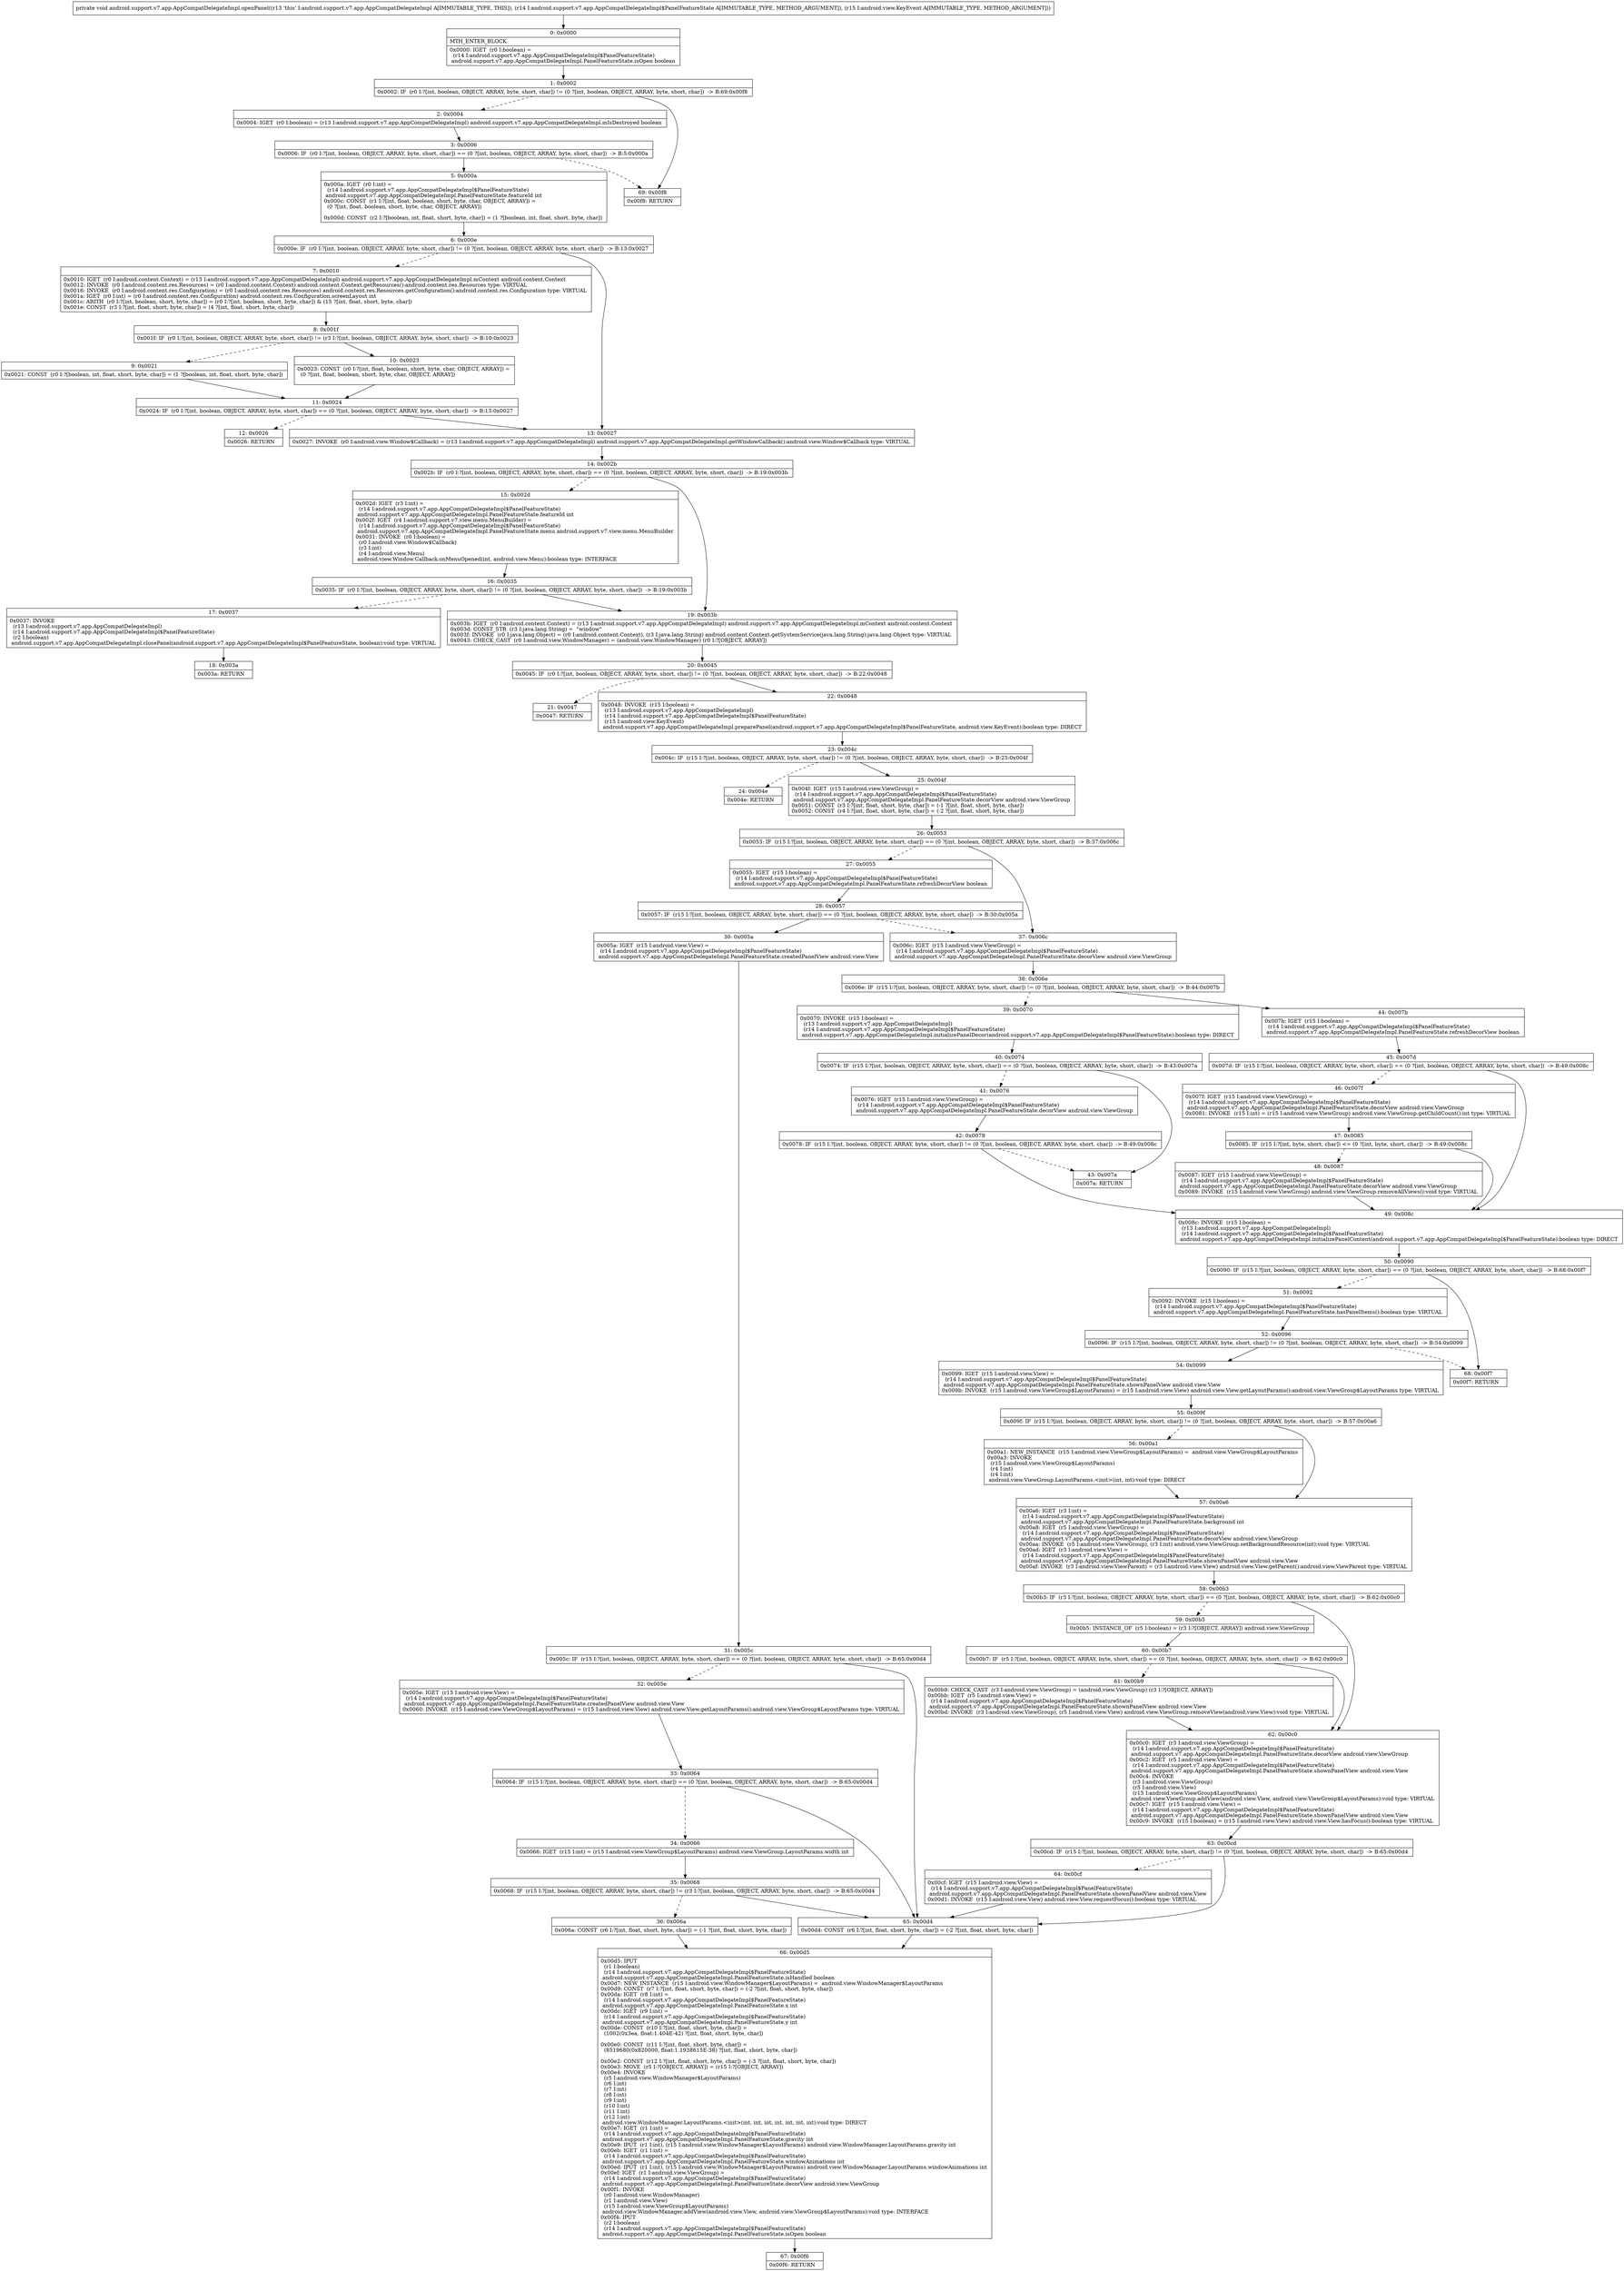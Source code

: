 digraph "CFG forandroid.support.v7.app.AppCompatDelegateImpl.openPanel(Landroid\/support\/v7\/app\/AppCompatDelegateImpl$PanelFeatureState;Landroid\/view\/KeyEvent;)V" {
Node_0 [shape=record,label="{0\:\ 0x0000|MTH_ENTER_BLOCK\l|0x0000: IGET  (r0 I:boolean) = \l  (r14 I:android.support.v7.app.AppCompatDelegateImpl$PanelFeatureState)\l android.support.v7.app.AppCompatDelegateImpl.PanelFeatureState.isOpen boolean \l}"];
Node_1 [shape=record,label="{1\:\ 0x0002|0x0002: IF  (r0 I:?[int, boolean, OBJECT, ARRAY, byte, short, char]) != (0 ?[int, boolean, OBJECT, ARRAY, byte, short, char])  \-\> B:69:0x00f8 \l}"];
Node_2 [shape=record,label="{2\:\ 0x0004|0x0004: IGET  (r0 I:boolean) = (r13 I:android.support.v7.app.AppCompatDelegateImpl) android.support.v7.app.AppCompatDelegateImpl.mIsDestroyed boolean \l}"];
Node_3 [shape=record,label="{3\:\ 0x0006|0x0006: IF  (r0 I:?[int, boolean, OBJECT, ARRAY, byte, short, char]) == (0 ?[int, boolean, OBJECT, ARRAY, byte, short, char])  \-\> B:5:0x000a \l}"];
Node_5 [shape=record,label="{5\:\ 0x000a|0x000a: IGET  (r0 I:int) = \l  (r14 I:android.support.v7.app.AppCompatDelegateImpl$PanelFeatureState)\l android.support.v7.app.AppCompatDelegateImpl.PanelFeatureState.featureId int \l0x000c: CONST  (r1 I:?[int, float, boolean, short, byte, char, OBJECT, ARRAY]) = \l  (0 ?[int, float, boolean, short, byte, char, OBJECT, ARRAY])\l \l0x000d: CONST  (r2 I:?[boolean, int, float, short, byte, char]) = (1 ?[boolean, int, float, short, byte, char]) \l}"];
Node_6 [shape=record,label="{6\:\ 0x000e|0x000e: IF  (r0 I:?[int, boolean, OBJECT, ARRAY, byte, short, char]) != (0 ?[int, boolean, OBJECT, ARRAY, byte, short, char])  \-\> B:13:0x0027 \l}"];
Node_7 [shape=record,label="{7\:\ 0x0010|0x0010: IGET  (r0 I:android.content.Context) = (r13 I:android.support.v7.app.AppCompatDelegateImpl) android.support.v7.app.AppCompatDelegateImpl.mContext android.content.Context \l0x0012: INVOKE  (r0 I:android.content.res.Resources) = (r0 I:android.content.Context) android.content.Context.getResources():android.content.res.Resources type: VIRTUAL \l0x0016: INVOKE  (r0 I:android.content.res.Configuration) = (r0 I:android.content.res.Resources) android.content.res.Resources.getConfiguration():android.content.res.Configuration type: VIRTUAL \l0x001a: IGET  (r0 I:int) = (r0 I:android.content.res.Configuration) android.content.res.Configuration.screenLayout int \l0x001c: ARITH  (r0 I:?[int, boolean, short, byte, char]) = (r0 I:?[int, boolean, short, byte, char]) & (15 ?[int, float, short, byte, char]) \l0x001e: CONST  (r3 I:?[int, float, short, byte, char]) = (4 ?[int, float, short, byte, char]) \l}"];
Node_8 [shape=record,label="{8\:\ 0x001f|0x001f: IF  (r0 I:?[int, boolean, OBJECT, ARRAY, byte, short, char]) != (r3 I:?[int, boolean, OBJECT, ARRAY, byte, short, char])  \-\> B:10:0x0023 \l}"];
Node_9 [shape=record,label="{9\:\ 0x0021|0x0021: CONST  (r0 I:?[boolean, int, float, short, byte, char]) = (1 ?[boolean, int, float, short, byte, char]) \l}"];
Node_10 [shape=record,label="{10\:\ 0x0023|0x0023: CONST  (r0 I:?[int, float, boolean, short, byte, char, OBJECT, ARRAY]) = \l  (0 ?[int, float, boolean, short, byte, char, OBJECT, ARRAY])\l \l}"];
Node_11 [shape=record,label="{11\:\ 0x0024|0x0024: IF  (r0 I:?[int, boolean, OBJECT, ARRAY, byte, short, char]) == (0 ?[int, boolean, OBJECT, ARRAY, byte, short, char])  \-\> B:13:0x0027 \l}"];
Node_12 [shape=record,label="{12\:\ 0x0026|0x0026: RETURN   \l}"];
Node_13 [shape=record,label="{13\:\ 0x0027|0x0027: INVOKE  (r0 I:android.view.Window$Callback) = (r13 I:android.support.v7.app.AppCompatDelegateImpl) android.support.v7.app.AppCompatDelegateImpl.getWindowCallback():android.view.Window$Callback type: VIRTUAL \l}"];
Node_14 [shape=record,label="{14\:\ 0x002b|0x002b: IF  (r0 I:?[int, boolean, OBJECT, ARRAY, byte, short, char]) == (0 ?[int, boolean, OBJECT, ARRAY, byte, short, char])  \-\> B:19:0x003b \l}"];
Node_15 [shape=record,label="{15\:\ 0x002d|0x002d: IGET  (r3 I:int) = \l  (r14 I:android.support.v7.app.AppCompatDelegateImpl$PanelFeatureState)\l android.support.v7.app.AppCompatDelegateImpl.PanelFeatureState.featureId int \l0x002f: IGET  (r4 I:android.support.v7.view.menu.MenuBuilder) = \l  (r14 I:android.support.v7.app.AppCompatDelegateImpl$PanelFeatureState)\l android.support.v7.app.AppCompatDelegateImpl.PanelFeatureState.menu android.support.v7.view.menu.MenuBuilder \l0x0031: INVOKE  (r0 I:boolean) = \l  (r0 I:android.view.Window$Callback)\l  (r3 I:int)\l  (r4 I:android.view.Menu)\l android.view.Window.Callback.onMenuOpened(int, android.view.Menu):boolean type: INTERFACE \l}"];
Node_16 [shape=record,label="{16\:\ 0x0035|0x0035: IF  (r0 I:?[int, boolean, OBJECT, ARRAY, byte, short, char]) != (0 ?[int, boolean, OBJECT, ARRAY, byte, short, char])  \-\> B:19:0x003b \l}"];
Node_17 [shape=record,label="{17\:\ 0x0037|0x0037: INVOKE  \l  (r13 I:android.support.v7.app.AppCompatDelegateImpl)\l  (r14 I:android.support.v7.app.AppCompatDelegateImpl$PanelFeatureState)\l  (r2 I:boolean)\l android.support.v7.app.AppCompatDelegateImpl.closePanel(android.support.v7.app.AppCompatDelegateImpl$PanelFeatureState, boolean):void type: VIRTUAL \l}"];
Node_18 [shape=record,label="{18\:\ 0x003a|0x003a: RETURN   \l}"];
Node_19 [shape=record,label="{19\:\ 0x003b|0x003b: IGET  (r0 I:android.content.Context) = (r13 I:android.support.v7.app.AppCompatDelegateImpl) android.support.v7.app.AppCompatDelegateImpl.mContext android.content.Context \l0x003d: CONST_STR  (r3 I:java.lang.String) =  \"window\" \l0x003f: INVOKE  (r0 I:java.lang.Object) = (r0 I:android.content.Context), (r3 I:java.lang.String) android.content.Context.getSystemService(java.lang.String):java.lang.Object type: VIRTUAL \l0x0043: CHECK_CAST  (r0 I:android.view.WindowManager) = (android.view.WindowManager) (r0 I:?[OBJECT, ARRAY]) \l}"];
Node_20 [shape=record,label="{20\:\ 0x0045|0x0045: IF  (r0 I:?[int, boolean, OBJECT, ARRAY, byte, short, char]) != (0 ?[int, boolean, OBJECT, ARRAY, byte, short, char])  \-\> B:22:0x0048 \l}"];
Node_21 [shape=record,label="{21\:\ 0x0047|0x0047: RETURN   \l}"];
Node_22 [shape=record,label="{22\:\ 0x0048|0x0048: INVOKE  (r15 I:boolean) = \l  (r13 I:android.support.v7.app.AppCompatDelegateImpl)\l  (r14 I:android.support.v7.app.AppCompatDelegateImpl$PanelFeatureState)\l  (r15 I:android.view.KeyEvent)\l android.support.v7.app.AppCompatDelegateImpl.preparePanel(android.support.v7.app.AppCompatDelegateImpl$PanelFeatureState, android.view.KeyEvent):boolean type: DIRECT \l}"];
Node_23 [shape=record,label="{23\:\ 0x004c|0x004c: IF  (r15 I:?[int, boolean, OBJECT, ARRAY, byte, short, char]) != (0 ?[int, boolean, OBJECT, ARRAY, byte, short, char])  \-\> B:25:0x004f \l}"];
Node_24 [shape=record,label="{24\:\ 0x004e|0x004e: RETURN   \l}"];
Node_25 [shape=record,label="{25\:\ 0x004f|0x004f: IGET  (r15 I:android.view.ViewGroup) = \l  (r14 I:android.support.v7.app.AppCompatDelegateImpl$PanelFeatureState)\l android.support.v7.app.AppCompatDelegateImpl.PanelFeatureState.decorView android.view.ViewGroup \l0x0051: CONST  (r3 I:?[int, float, short, byte, char]) = (\-1 ?[int, float, short, byte, char]) \l0x0052: CONST  (r4 I:?[int, float, short, byte, char]) = (\-2 ?[int, float, short, byte, char]) \l}"];
Node_26 [shape=record,label="{26\:\ 0x0053|0x0053: IF  (r15 I:?[int, boolean, OBJECT, ARRAY, byte, short, char]) == (0 ?[int, boolean, OBJECT, ARRAY, byte, short, char])  \-\> B:37:0x006c \l}"];
Node_27 [shape=record,label="{27\:\ 0x0055|0x0055: IGET  (r15 I:boolean) = \l  (r14 I:android.support.v7.app.AppCompatDelegateImpl$PanelFeatureState)\l android.support.v7.app.AppCompatDelegateImpl.PanelFeatureState.refreshDecorView boolean \l}"];
Node_28 [shape=record,label="{28\:\ 0x0057|0x0057: IF  (r15 I:?[int, boolean, OBJECT, ARRAY, byte, short, char]) == (0 ?[int, boolean, OBJECT, ARRAY, byte, short, char])  \-\> B:30:0x005a \l}"];
Node_30 [shape=record,label="{30\:\ 0x005a|0x005a: IGET  (r15 I:android.view.View) = \l  (r14 I:android.support.v7.app.AppCompatDelegateImpl$PanelFeatureState)\l android.support.v7.app.AppCompatDelegateImpl.PanelFeatureState.createdPanelView android.view.View \l}"];
Node_31 [shape=record,label="{31\:\ 0x005c|0x005c: IF  (r15 I:?[int, boolean, OBJECT, ARRAY, byte, short, char]) == (0 ?[int, boolean, OBJECT, ARRAY, byte, short, char])  \-\> B:65:0x00d4 \l}"];
Node_32 [shape=record,label="{32\:\ 0x005e|0x005e: IGET  (r15 I:android.view.View) = \l  (r14 I:android.support.v7.app.AppCompatDelegateImpl$PanelFeatureState)\l android.support.v7.app.AppCompatDelegateImpl.PanelFeatureState.createdPanelView android.view.View \l0x0060: INVOKE  (r15 I:android.view.ViewGroup$LayoutParams) = (r15 I:android.view.View) android.view.View.getLayoutParams():android.view.ViewGroup$LayoutParams type: VIRTUAL \l}"];
Node_33 [shape=record,label="{33\:\ 0x0064|0x0064: IF  (r15 I:?[int, boolean, OBJECT, ARRAY, byte, short, char]) == (0 ?[int, boolean, OBJECT, ARRAY, byte, short, char])  \-\> B:65:0x00d4 \l}"];
Node_34 [shape=record,label="{34\:\ 0x0066|0x0066: IGET  (r15 I:int) = (r15 I:android.view.ViewGroup$LayoutParams) android.view.ViewGroup.LayoutParams.width int \l}"];
Node_35 [shape=record,label="{35\:\ 0x0068|0x0068: IF  (r15 I:?[int, boolean, OBJECT, ARRAY, byte, short, char]) != (r3 I:?[int, boolean, OBJECT, ARRAY, byte, short, char])  \-\> B:65:0x00d4 \l}"];
Node_36 [shape=record,label="{36\:\ 0x006a|0x006a: CONST  (r6 I:?[int, float, short, byte, char]) = (\-1 ?[int, float, short, byte, char]) \l}"];
Node_37 [shape=record,label="{37\:\ 0x006c|0x006c: IGET  (r15 I:android.view.ViewGroup) = \l  (r14 I:android.support.v7.app.AppCompatDelegateImpl$PanelFeatureState)\l android.support.v7.app.AppCompatDelegateImpl.PanelFeatureState.decorView android.view.ViewGroup \l}"];
Node_38 [shape=record,label="{38\:\ 0x006e|0x006e: IF  (r15 I:?[int, boolean, OBJECT, ARRAY, byte, short, char]) != (0 ?[int, boolean, OBJECT, ARRAY, byte, short, char])  \-\> B:44:0x007b \l}"];
Node_39 [shape=record,label="{39\:\ 0x0070|0x0070: INVOKE  (r15 I:boolean) = \l  (r13 I:android.support.v7.app.AppCompatDelegateImpl)\l  (r14 I:android.support.v7.app.AppCompatDelegateImpl$PanelFeatureState)\l android.support.v7.app.AppCompatDelegateImpl.initializePanelDecor(android.support.v7.app.AppCompatDelegateImpl$PanelFeatureState):boolean type: DIRECT \l}"];
Node_40 [shape=record,label="{40\:\ 0x0074|0x0074: IF  (r15 I:?[int, boolean, OBJECT, ARRAY, byte, short, char]) == (0 ?[int, boolean, OBJECT, ARRAY, byte, short, char])  \-\> B:43:0x007a \l}"];
Node_41 [shape=record,label="{41\:\ 0x0076|0x0076: IGET  (r15 I:android.view.ViewGroup) = \l  (r14 I:android.support.v7.app.AppCompatDelegateImpl$PanelFeatureState)\l android.support.v7.app.AppCompatDelegateImpl.PanelFeatureState.decorView android.view.ViewGroup \l}"];
Node_42 [shape=record,label="{42\:\ 0x0078|0x0078: IF  (r15 I:?[int, boolean, OBJECT, ARRAY, byte, short, char]) != (0 ?[int, boolean, OBJECT, ARRAY, byte, short, char])  \-\> B:49:0x008c \l}"];
Node_43 [shape=record,label="{43\:\ 0x007a|0x007a: RETURN   \l}"];
Node_44 [shape=record,label="{44\:\ 0x007b|0x007b: IGET  (r15 I:boolean) = \l  (r14 I:android.support.v7.app.AppCompatDelegateImpl$PanelFeatureState)\l android.support.v7.app.AppCompatDelegateImpl.PanelFeatureState.refreshDecorView boolean \l}"];
Node_45 [shape=record,label="{45\:\ 0x007d|0x007d: IF  (r15 I:?[int, boolean, OBJECT, ARRAY, byte, short, char]) == (0 ?[int, boolean, OBJECT, ARRAY, byte, short, char])  \-\> B:49:0x008c \l}"];
Node_46 [shape=record,label="{46\:\ 0x007f|0x007f: IGET  (r15 I:android.view.ViewGroup) = \l  (r14 I:android.support.v7.app.AppCompatDelegateImpl$PanelFeatureState)\l android.support.v7.app.AppCompatDelegateImpl.PanelFeatureState.decorView android.view.ViewGroup \l0x0081: INVOKE  (r15 I:int) = (r15 I:android.view.ViewGroup) android.view.ViewGroup.getChildCount():int type: VIRTUAL \l}"];
Node_47 [shape=record,label="{47\:\ 0x0085|0x0085: IF  (r15 I:?[int, byte, short, char]) \<= (0 ?[int, byte, short, char])  \-\> B:49:0x008c \l}"];
Node_48 [shape=record,label="{48\:\ 0x0087|0x0087: IGET  (r15 I:android.view.ViewGroup) = \l  (r14 I:android.support.v7.app.AppCompatDelegateImpl$PanelFeatureState)\l android.support.v7.app.AppCompatDelegateImpl.PanelFeatureState.decorView android.view.ViewGroup \l0x0089: INVOKE  (r15 I:android.view.ViewGroup) android.view.ViewGroup.removeAllViews():void type: VIRTUAL \l}"];
Node_49 [shape=record,label="{49\:\ 0x008c|0x008c: INVOKE  (r15 I:boolean) = \l  (r13 I:android.support.v7.app.AppCompatDelegateImpl)\l  (r14 I:android.support.v7.app.AppCompatDelegateImpl$PanelFeatureState)\l android.support.v7.app.AppCompatDelegateImpl.initializePanelContent(android.support.v7.app.AppCompatDelegateImpl$PanelFeatureState):boolean type: DIRECT \l}"];
Node_50 [shape=record,label="{50\:\ 0x0090|0x0090: IF  (r15 I:?[int, boolean, OBJECT, ARRAY, byte, short, char]) == (0 ?[int, boolean, OBJECT, ARRAY, byte, short, char])  \-\> B:68:0x00f7 \l}"];
Node_51 [shape=record,label="{51\:\ 0x0092|0x0092: INVOKE  (r15 I:boolean) = \l  (r14 I:android.support.v7.app.AppCompatDelegateImpl$PanelFeatureState)\l android.support.v7.app.AppCompatDelegateImpl.PanelFeatureState.hasPanelItems():boolean type: VIRTUAL \l}"];
Node_52 [shape=record,label="{52\:\ 0x0096|0x0096: IF  (r15 I:?[int, boolean, OBJECT, ARRAY, byte, short, char]) != (0 ?[int, boolean, OBJECT, ARRAY, byte, short, char])  \-\> B:54:0x0099 \l}"];
Node_54 [shape=record,label="{54\:\ 0x0099|0x0099: IGET  (r15 I:android.view.View) = \l  (r14 I:android.support.v7.app.AppCompatDelegateImpl$PanelFeatureState)\l android.support.v7.app.AppCompatDelegateImpl.PanelFeatureState.shownPanelView android.view.View \l0x009b: INVOKE  (r15 I:android.view.ViewGroup$LayoutParams) = (r15 I:android.view.View) android.view.View.getLayoutParams():android.view.ViewGroup$LayoutParams type: VIRTUAL \l}"];
Node_55 [shape=record,label="{55\:\ 0x009f|0x009f: IF  (r15 I:?[int, boolean, OBJECT, ARRAY, byte, short, char]) != (0 ?[int, boolean, OBJECT, ARRAY, byte, short, char])  \-\> B:57:0x00a6 \l}"];
Node_56 [shape=record,label="{56\:\ 0x00a1|0x00a1: NEW_INSTANCE  (r15 I:android.view.ViewGroup$LayoutParams) =  android.view.ViewGroup$LayoutParams \l0x00a3: INVOKE  \l  (r15 I:android.view.ViewGroup$LayoutParams)\l  (r4 I:int)\l  (r4 I:int)\l android.view.ViewGroup.LayoutParams.\<init\>(int, int):void type: DIRECT \l}"];
Node_57 [shape=record,label="{57\:\ 0x00a6|0x00a6: IGET  (r3 I:int) = \l  (r14 I:android.support.v7.app.AppCompatDelegateImpl$PanelFeatureState)\l android.support.v7.app.AppCompatDelegateImpl.PanelFeatureState.background int \l0x00a8: IGET  (r5 I:android.view.ViewGroup) = \l  (r14 I:android.support.v7.app.AppCompatDelegateImpl$PanelFeatureState)\l android.support.v7.app.AppCompatDelegateImpl.PanelFeatureState.decorView android.view.ViewGroup \l0x00aa: INVOKE  (r5 I:android.view.ViewGroup), (r3 I:int) android.view.ViewGroup.setBackgroundResource(int):void type: VIRTUAL \l0x00ad: IGET  (r3 I:android.view.View) = \l  (r14 I:android.support.v7.app.AppCompatDelegateImpl$PanelFeatureState)\l android.support.v7.app.AppCompatDelegateImpl.PanelFeatureState.shownPanelView android.view.View \l0x00af: INVOKE  (r3 I:android.view.ViewParent) = (r3 I:android.view.View) android.view.View.getParent():android.view.ViewParent type: VIRTUAL \l}"];
Node_58 [shape=record,label="{58\:\ 0x00b3|0x00b3: IF  (r3 I:?[int, boolean, OBJECT, ARRAY, byte, short, char]) == (0 ?[int, boolean, OBJECT, ARRAY, byte, short, char])  \-\> B:62:0x00c0 \l}"];
Node_59 [shape=record,label="{59\:\ 0x00b5|0x00b5: INSTANCE_OF  (r5 I:boolean) = (r3 I:?[OBJECT, ARRAY]) android.view.ViewGroup \l}"];
Node_60 [shape=record,label="{60\:\ 0x00b7|0x00b7: IF  (r5 I:?[int, boolean, OBJECT, ARRAY, byte, short, char]) == (0 ?[int, boolean, OBJECT, ARRAY, byte, short, char])  \-\> B:62:0x00c0 \l}"];
Node_61 [shape=record,label="{61\:\ 0x00b9|0x00b9: CHECK_CAST  (r3 I:android.view.ViewGroup) = (android.view.ViewGroup) (r3 I:?[OBJECT, ARRAY]) \l0x00bb: IGET  (r5 I:android.view.View) = \l  (r14 I:android.support.v7.app.AppCompatDelegateImpl$PanelFeatureState)\l android.support.v7.app.AppCompatDelegateImpl.PanelFeatureState.shownPanelView android.view.View \l0x00bd: INVOKE  (r3 I:android.view.ViewGroup), (r5 I:android.view.View) android.view.ViewGroup.removeView(android.view.View):void type: VIRTUAL \l}"];
Node_62 [shape=record,label="{62\:\ 0x00c0|0x00c0: IGET  (r3 I:android.view.ViewGroup) = \l  (r14 I:android.support.v7.app.AppCompatDelegateImpl$PanelFeatureState)\l android.support.v7.app.AppCompatDelegateImpl.PanelFeatureState.decorView android.view.ViewGroup \l0x00c2: IGET  (r5 I:android.view.View) = \l  (r14 I:android.support.v7.app.AppCompatDelegateImpl$PanelFeatureState)\l android.support.v7.app.AppCompatDelegateImpl.PanelFeatureState.shownPanelView android.view.View \l0x00c4: INVOKE  \l  (r3 I:android.view.ViewGroup)\l  (r5 I:android.view.View)\l  (r15 I:android.view.ViewGroup$LayoutParams)\l android.view.ViewGroup.addView(android.view.View, android.view.ViewGroup$LayoutParams):void type: VIRTUAL \l0x00c7: IGET  (r15 I:android.view.View) = \l  (r14 I:android.support.v7.app.AppCompatDelegateImpl$PanelFeatureState)\l android.support.v7.app.AppCompatDelegateImpl.PanelFeatureState.shownPanelView android.view.View \l0x00c9: INVOKE  (r15 I:boolean) = (r15 I:android.view.View) android.view.View.hasFocus():boolean type: VIRTUAL \l}"];
Node_63 [shape=record,label="{63\:\ 0x00cd|0x00cd: IF  (r15 I:?[int, boolean, OBJECT, ARRAY, byte, short, char]) != (0 ?[int, boolean, OBJECT, ARRAY, byte, short, char])  \-\> B:65:0x00d4 \l}"];
Node_64 [shape=record,label="{64\:\ 0x00cf|0x00cf: IGET  (r15 I:android.view.View) = \l  (r14 I:android.support.v7.app.AppCompatDelegateImpl$PanelFeatureState)\l android.support.v7.app.AppCompatDelegateImpl.PanelFeatureState.shownPanelView android.view.View \l0x00d1: INVOKE  (r15 I:android.view.View) android.view.View.requestFocus():boolean type: VIRTUAL \l}"];
Node_65 [shape=record,label="{65\:\ 0x00d4|0x00d4: CONST  (r6 I:?[int, float, short, byte, char]) = (\-2 ?[int, float, short, byte, char]) \l}"];
Node_66 [shape=record,label="{66\:\ 0x00d5|0x00d5: IPUT  \l  (r1 I:boolean)\l  (r14 I:android.support.v7.app.AppCompatDelegateImpl$PanelFeatureState)\l android.support.v7.app.AppCompatDelegateImpl.PanelFeatureState.isHandled boolean \l0x00d7: NEW_INSTANCE  (r15 I:android.view.WindowManager$LayoutParams) =  android.view.WindowManager$LayoutParams \l0x00d9: CONST  (r7 I:?[int, float, short, byte, char]) = (\-2 ?[int, float, short, byte, char]) \l0x00da: IGET  (r8 I:int) = \l  (r14 I:android.support.v7.app.AppCompatDelegateImpl$PanelFeatureState)\l android.support.v7.app.AppCompatDelegateImpl.PanelFeatureState.x int \l0x00dc: IGET  (r9 I:int) = \l  (r14 I:android.support.v7.app.AppCompatDelegateImpl$PanelFeatureState)\l android.support.v7.app.AppCompatDelegateImpl.PanelFeatureState.y int \l0x00de: CONST  (r10 I:?[int, float, short, byte, char]) = \l  (1002(0x3ea, float:1.404E\-42) ?[int, float, short, byte, char])\l \l0x00e0: CONST  (r11 I:?[int, float, short, byte, char]) = \l  (8519680(0x820000, float:1.1938615E\-38) ?[int, float, short, byte, char])\l \l0x00e2: CONST  (r12 I:?[int, float, short, byte, char]) = (\-3 ?[int, float, short, byte, char]) \l0x00e3: MOVE  (r5 I:?[OBJECT, ARRAY]) = (r15 I:?[OBJECT, ARRAY]) \l0x00e4: INVOKE  \l  (r5 I:android.view.WindowManager$LayoutParams)\l  (r6 I:int)\l  (r7 I:int)\l  (r8 I:int)\l  (r9 I:int)\l  (r10 I:int)\l  (r11 I:int)\l  (r12 I:int)\l android.view.WindowManager.LayoutParams.\<init\>(int, int, int, int, int, int, int):void type: DIRECT \l0x00e7: IGET  (r1 I:int) = \l  (r14 I:android.support.v7.app.AppCompatDelegateImpl$PanelFeatureState)\l android.support.v7.app.AppCompatDelegateImpl.PanelFeatureState.gravity int \l0x00e9: IPUT  (r1 I:int), (r15 I:android.view.WindowManager$LayoutParams) android.view.WindowManager.LayoutParams.gravity int \l0x00eb: IGET  (r1 I:int) = \l  (r14 I:android.support.v7.app.AppCompatDelegateImpl$PanelFeatureState)\l android.support.v7.app.AppCompatDelegateImpl.PanelFeatureState.windowAnimations int \l0x00ed: IPUT  (r1 I:int), (r15 I:android.view.WindowManager$LayoutParams) android.view.WindowManager.LayoutParams.windowAnimations int \l0x00ef: IGET  (r1 I:android.view.ViewGroup) = \l  (r14 I:android.support.v7.app.AppCompatDelegateImpl$PanelFeatureState)\l android.support.v7.app.AppCompatDelegateImpl.PanelFeatureState.decorView android.view.ViewGroup \l0x00f1: INVOKE  \l  (r0 I:android.view.WindowManager)\l  (r1 I:android.view.View)\l  (r15 I:android.view.ViewGroup$LayoutParams)\l android.view.WindowManager.addView(android.view.View, android.view.ViewGroup$LayoutParams):void type: INTERFACE \l0x00f4: IPUT  \l  (r2 I:boolean)\l  (r14 I:android.support.v7.app.AppCompatDelegateImpl$PanelFeatureState)\l android.support.v7.app.AppCompatDelegateImpl.PanelFeatureState.isOpen boolean \l}"];
Node_67 [shape=record,label="{67\:\ 0x00f6|0x00f6: RETURN   \l}"];
Node_68 [shape=record,label="{68\:\ 0x00f7|0x00f7: RETURN   \l}"];
Node_69 [shape=record,label="{69\:\ 0x00f8|0x00f8: RETURN   \l}"];
MethodNode[shape=record,label="{private void android.support.v7.app.AppCompatDelegateImpl.openPanel((r13 'this' I:android.support.v7.app.AppCompatDelegateImpl A[IMMUTABLE_TYPE, THIS]), (r14 I:android.support.v7.app.AppCompatDelegateImpl$PanelFeatureState A[IMMUTABLE_TYPE, METHOD_ARGUMENT]), (r15 I:android.view.KeyEvent A[IMMUTABLE_TYPE, METHOD_ARGUMENT])) }"];
MethodNode -> Node_0;
Node_0 -> Node_1;
Node_1 -> Node_2[style=dashed];
Node_1 -> Node_69;
Node_2 -> Node_3;
Node_3 -> Node_5;
Node_3 -> Node_69[style=dashed];
Node_5 -> Node_6;
Node_6 -> Node_7[style=dashed];
Node_6 -> Node_13;
Node_7 -> Node_8;
Node_8 -> Node_9[style=dashed];
Node_8 -> Node_10;
Node_9 -> Node_11;
Node_10 -> Node_11;
Node_11 -> Node_12[style=dashed];
Node_11 -> Node_13;
Node_13 -> Node_14;
Node_14 -> Node_15[style=dashed];
Node_14 -> Node_19;
Node_15 -> Node_16;
Node_16 -> Node_17[style=dashed];
Node_16 -> Node_19;
Node_17 -> Node_18;
Node_19 -> Node_20;
Node_20 -> Node_21[style=dashed];
Node_20 -> Node_22;
Node_22 -> Node_23;
Node_23 -> Node_24[style=dashed];
Node_23 -> Node_25;
Node_25 -> Node_26;
Node_26 -> Node_27[style=dashed];
Node_26 -> Node_37;
Node_27 -> Node_28;
Node_28 -> Node_30;
Node_28 -> Node_37[style=dashed];
Node_30 -> Node_31;
Node_31 -> Node_32[style=dashed];
Node_31 -> Node_65;
Node_32 -> Node_33;
Node_33 -> Node_34[style=dashed];
Node_33 -> Node_65;
Node_34 -> Node_35;
Node_35 -> Node_36[style=dashed];
Node_35 -> Node_65;
Node_36 -> Node_66;
Node_37 -> Node_38;
Node_38 -> Node_39[style=dashed];
Node_38 -> Node_44;
Node_39 -> Node_40;
Node_40 -> Node_41[style=dashed];
Node_40 -> Node_43;
Node_41 -> Node_42;
Node_42 -> Node_43[style=dashed];
Node_42 -> Node_49;
Node_44 -> Node_45;
Node_45 -> Node_46[style=dashed];
Node_45 -> Node_49;
Node_46 -> Node_47;
Node_47 -> Node_48[style=dashed];
Node_47 -> Node_49;
Node_48 -> Node_49;
Node_49 -> Node_50;
Node_50 -> Node_51[style=dashed];
Node_50 -> Node_68;
Node_51 -> Node_52;
Node_52 -> Node_54;
Node_52 -> Node_68[style=dashed];
Node_54 -> Node_55;
Node_55 -> Node_56[style=dashed];
Node_55 -> Node_57;
Node_56 -> Node_57;
Node_57 -> Node_58;
Node_58 -> Node_59[style=dashed];
Node_58 -> Node_62;
Node_59 -> Node_60;
Node_60 -> Node_61[style=dashed];
Node_60 -> Node_62;
Node_61 -> Node_62;
Node_62 -> Node_63;
Node_63 -> Node_64[style=dashed];
Node_63 -> Node_65;
Node_64 -> Node_65;
Node_65 -> Node_66;
Node_66 -> Node_67;
}

